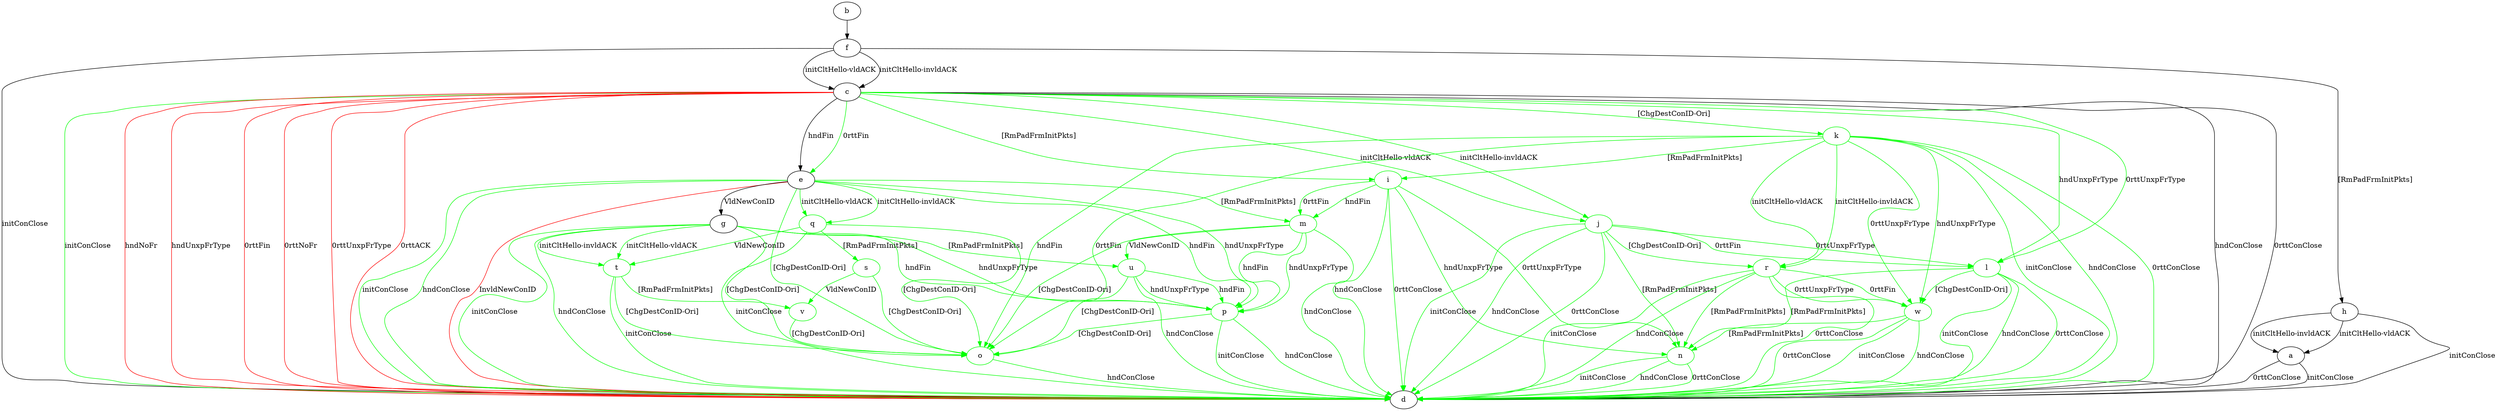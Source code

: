 digraph "" {
	a -> d	[key=0,
		label="initConClose "];
	a -> d	[key=1,
		label="0rttConClose "];
	b -> f	[key=0];
	c -> d	[key=0,
		label="hndConClose "];
	c -> d	[key=1,
		label="0rttConClose "];
	c -> d	[key=2,
		color=green,
		label="initConClose "];
	c -> d	[key=3,
		color=red,
		label="hndNoFr "];
	c -> d	[key=4,
		color=red,
		label="hndUnxpFrType "];
	c -> d	[key=5,
		color=red,
		label="0rttFin "];
	c -> d	[key=6,
		color=red,
		label="0rttNoFr "];
	c -> d	[key=7,
		color=red,
		label="0rttUnxpFrType "];
	c -> d	[key=8,
		color=red,
		label="0rttACK "];
	c -> e	[key=0,
		label="hndFin "];
	c -> e	[key=1,
		color=green,
		label="0rttFin "];
	i	[color=green];
	c -> i	[key=0,
		color=green,
		label="[RmPadFrmInitPkts] "];
	j	[color=green];
	c -> j	[key=0,
		color=green,
		label="initCltHello-vldACK "];
	c -> j	[key=1,
		color=green,
		label="initCltHello-invldACK "];
	k	[color=green];
	c -> k	[key=0,
		color=green,
		label="[ChgDestConID-Ori] "];
	l	[color=green];
	c -> l	[key=0,
		color=green,
		label="hndUnxpFrType "];
	c -> l	[key=1,
		color=green,
		label="0rttUnxpFrType "];
	e -> d	[key=0,
		color=green,
		label="initConClose "];
	e -> d	[key=1,
		color=green,
		label="hndConClose "];
	e -> d	[key=2,
		color=red,
		label="InvldNewConID "];
	e -> g	[key=0,
		label="VldNewConID "];
	m	[color=green];
	e -> m	[key=0,
		color=green,
		label="[RmPadFrmInitPkts] "];
	o	[color=green];
	e -> o	[key=0,
		color=green,
		label="[ChgDestConID-Ori] "];
	p	[color=green];
	e -> p	[key=0,
		color=green,
		label="hndFin "];
	e -> p	[key=1,
		color=green,
		label="hndUnxpFrType "];
	q	[color=green];
	e -> q	[key=0,
		color=green,
		label="initCltHello-vldACK "];
	e -> q	[key=1,
		color=green,
		label="initCltHello-invldACK "];
	f -> c	[key=0,
		label="initCltHello-vldACK "];
	f -> c	[key=1,
		label="initCltHello-invldACK "];
	f -> d	[key=0,
		label="initConClose "];
	f -> h	[key=0,
		label="[RmPadFrmInitPkts] "];
	g -> d	[key=0,
		color=green,
		label="initConClose "];
	g -> d	[key=1,
		color=green,
		label="hndConClose "];
	g -> o	[key=0,
		color=green,
		label="[ChgDestConID-Ori] "];
	g -> p	[key=0,
		color=green,
		label="hndFin "];
	g -> p	[key=1,
		color=green,
		label="hndUnxpFrType "];
	t	[color=green];
	g -> t	[key=0,
		color=green,
		label="initCltHello-vldACK "];
	g -> t	[key=1,
		color=green,
		label="initCltHello-invldACK "];
	u	[color=green];
	g -> u	[key=0,
		color=green,
		label="[RmPadFrmInitPkts] "];
	h -> a	[key=0,
		label="initCltHello-vldACK "];
	h -> a	[key=1,
		label="initCltHello-invldACK "];
	h -> d	[key=0,
		label="initConClose "];
	i -> d	[key=0,
		color=green,
		label="hndConClose "];
	i -> d	[key=1,
		color=green,
		label="0rttConClose "];
	i -> m	[key=0,
		color=green,
		label="hndFin "];
	i -> m	[key=1,
		color=green,
		label="0rttFin "];
	n	[color=green];
	i -> n	[key=0,
		color=green,
		label="hndUnxpFrType "];
	i -> n	[key=1,
		color=green,
		label="0rttUnxpFrType "];
	j -> d	[key=0,
		color=green,
		label="initConClose "];
	j -> d	[key=1,
		color=green,
		label="hndConClose "];
	j -> d	[key=2,
		color=green,
		label="0rttConClose "];
	j -> l	[key=0,
		color=green,
		label="0rttFin "];
	j -> l	[key=1,
		color=green,
		label="0rttUnxpFrType "];
	j -> n	[key=0,
		color=green,
		label="[RmPadFrmInitPkts] "];
	r	[color=green];
	j -> r	[key=0,
		color=green,
		label="[ChgDestConID-Ori] "];
	k -> d	[key=0,
		color=green,
		label="initConClose "];
	k -> d	[key=1,
		color=green,
		label="hndConClose "];
	k -> d	[key=2,
		color=green,
		label="0rttConClose "];
	k -> i	[key=0,
		color=green,
		label="[RmPadFrmInitPkts] "];
	k -> o	[key=0,
		color=green,
		label="hndFin "];
	k -> o	[key=1,
		color=green,
		label="0rttFin "];
	k -> r	[key=0,
		color=green,
		label="initCltHello-vldACK "];
	k -> r	[key=1,
		color=green,
		label="initCltHello-invldACK "];
	w	[color=green];
	k -> w	[key=0,
		color=green,
		label="hndUnxpFrType "];
	k -> w	[key=1,
		color=green,
		label="0rttUnxpFrType "];
	l -> d	[key=0,
		color=green,
		label="initConClose "];
	l -> d	[key=1,
		color=green,
		label="hndConClose "];
	l -> d	[key=2,
		color=green,
		label="0rttConClose "];
	l -> n	[key=0,
		color=green,
		label="[RmPadFrmInitPkts] "];
	l -> w	[key=0,
		color=green,
		label="[ChgDestConID-Ori] "];
	m -> d	[key=0,
		color=green,
		label="hndConClose "];
	m -> o	[key=0,
		color=green,
		label="[ChgDestConID-Ori] "];
	m -> p	[key=0,
		color=green,
		label="hndFin "];
	m -> p	[key=1,
		color=green,
		label="hndUnxpFrType "];
	m -> u	[key=0,
		color=green,
		label="VldNewConID "];
	n -> d	[key=0,
		color=green,
		label="initConClose "];
	n -> d	[key=1,
		color=green,
		label="hndConClose "];
	n -> d	[key=2,
		color=green,
		label="0rttConClose "];
	o -> d	[key=0,
		color=green,
		label="hndConClose "];
	p -> d	[key=0,
		color=green,
		label="initConClose "];
	p -> d	[key=1,
		color=green,
		label="hndConClose "];
	p -> o	[key=0,
		color=green,
		label="[ChgDestConID-Ori] "];
	q -> d	[key=0,
		color=green,
		label="initConClose "];
	q -> o	[key=0,
		color=green,
		label="[ChgDestConID-Ori] "];
	s	[color=green];
	q -> s	[key=0,
		color=green,
		label="[RmPadFrmInitPkts] "];
	q -> t	[key=0,
		color=green,
		label="VldNewConID "];
	r -> d	[key=0,
		color=green,
		label="initConClose "];
	r -> d	[key=1,
		color=green,
		label="hndConClose "];
	r -> d	[key=2,
		color=green,
		label="0rttConClose "];
	r -> n	[key=0,
		color=green,
		label="[RmPadFrmInitPkts] "];
	r -> w	[key=0,
		color=green,
		label="0rttFin "];
	r -> w	[key=1,
		color=green,
		label="0rttUnxpFrType "];
	s -> o	[key=0,
		color=green,
		label="[ChgDestConID-Ori] "];
	v	[color=green];
	s -> v	[key=0,
		color=green,
		label="VldNewConID "];
	t -> d	[key=0,
		color=green,
		label="initConClose "];
	t -> o	[key=0,
		color=green,
		label="[ChgDestConID-Ori] "];
	t -> v	[key=0,
		color=green,
		label="[RmPadFrmInitPkts] "];
	u -> d	[key=0,
		color=green,
		label="hndConClose "];
	u -> o	[key=0,
		color=green,
		label="[ChgDestConID-Ori] "];
	u -> p	[key=0,
		color=green,
		label="hndFin "];
	u -> p	[key=1,
		color=green,
		label="hndUnxpFrType "];
	v -> o	[key=0,
		color=green,
		label="[ChgDestConID-Ori] "];
	w -> d	[key=0,
		color=green,
		label="initConClose "];
	w -> d	[key=1,
		color=green,
		label="hndConClose "];
	w -> d	[key=2,
		color=green,
		label="0rttConClose "];
	w -> n	[key=0,
		color=green,
		label="[RmPadFrmInitPkts] "];
}
